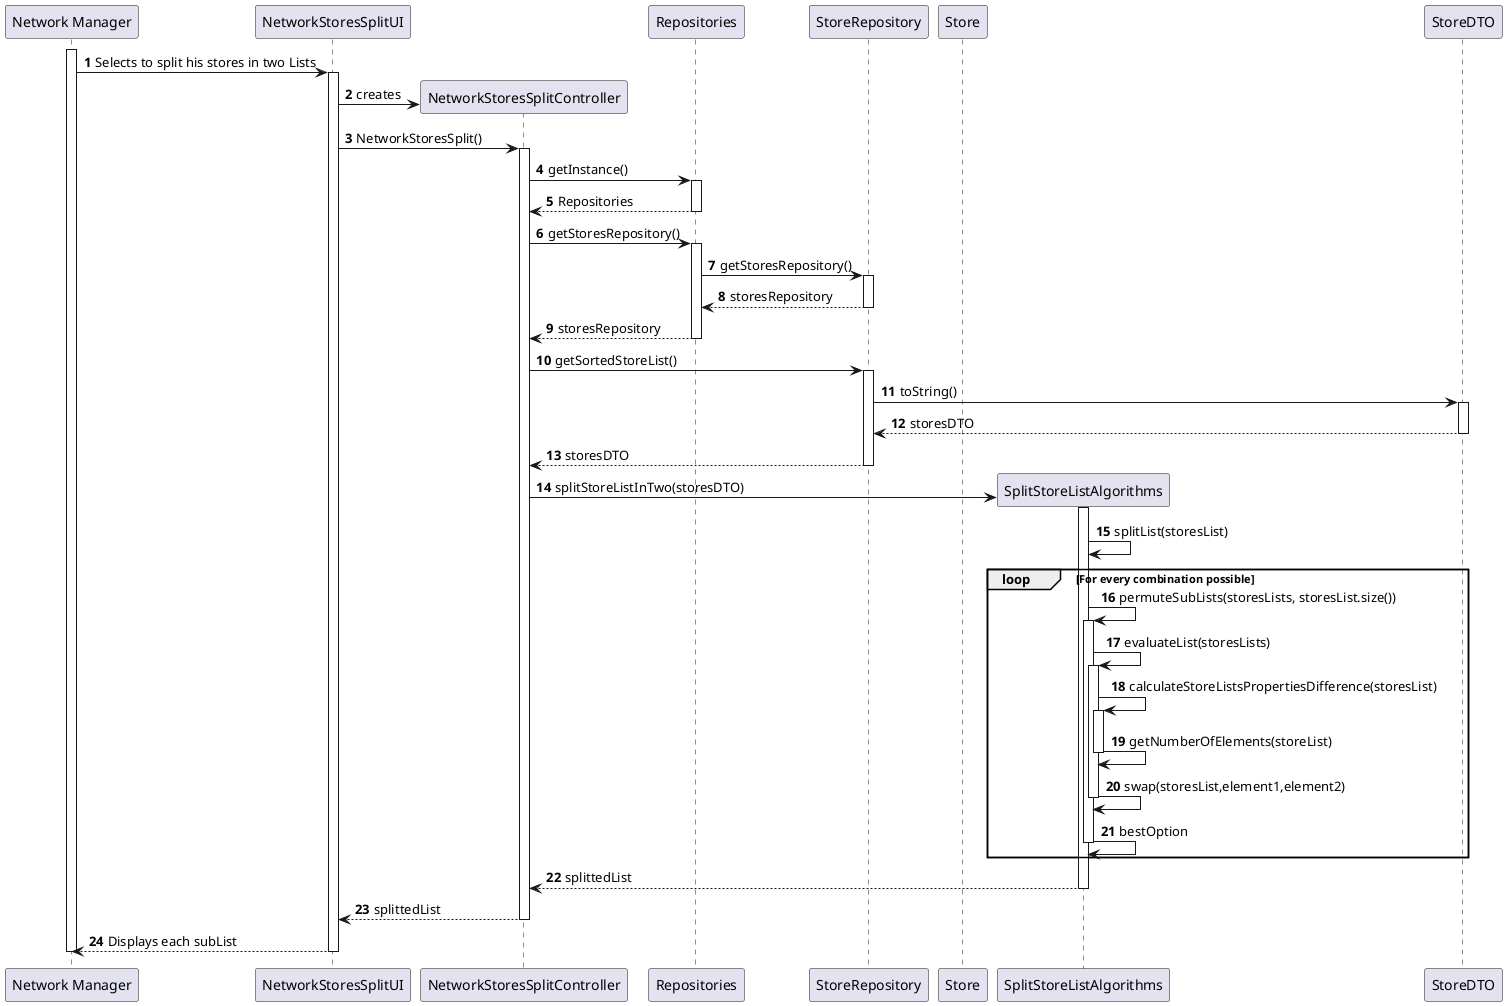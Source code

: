 @startuml
'https://plantuml.com/sequence-diagram

autonumber

participant "Network Manager" as NetworkManager

participant "NetworkStoresSplitUI" as UI
participant "NetworkStoresSplitController" as Controller
participant "Repositories" as rep
participant "StoreRepository" as SR
participant "Store" as store
participant "SplitStoreListAlgorithms" as algorithm
participant "StoreDTO" as StoreDTO

activate NetworkManager

    NetworkManager -> UI : Selects to split his stores in two Lists

    activate UI

        UI ->  Controller** : creates
        UI ->  Controller : NetworkStoresSplit()
        activate Controller
        Controller -> rep : getInstance()
        activate rep
        rep --> Controller : Repositories
        deactivate rep
        Controller -> rep : getStoresRepository()
        activate rep
        rep -> SR : getStoresRepository()
        activate SR
        SR --> rep : storesRepository
        deactivate SR
        rep --> Controller : storesRepository
        deactivate rep

        Controller -> SR : getSortedStoreList()
        activate SR

        SR -> StoreDTO : toString()
        activate StoreDTO

        StoreDTO --> SR : storesDTO
        deactivate StoreDTO

        SR --> Controller : storesDTO
        deactivate SR

        Controller -> algorithm** : splitStoreListInTwo(storesDTO)
        activate algorithm

        algorithm -> algorithm : splitList(storesList)

        loop For every combination possible

        algorithm -> algorithm : permuteSubLists(storesLists, storesList.size())
        activate algorithm

        algorithm -> algorithm : evaluateList(storesLists)
        activate algorithm

        algorithm -> algorithm : calculateStoreListsPropertiesDifference(storesList)
        activate algorithm

        algorithm -> algorithm : getNumberOfElements(storeList)
        deactivate algorithm

        algorithm -> algorithm : swap(storesList,element1,element2)
        deactivate algorithm

        algorithm -> algorithm : bestOption
        deactivate algorithm

        end loop

        algorithm --> Controller : splittedList
        deactivate algorithm

        Controller --> UI : splittedList
        deactivate Controller

        UI --> NetworkManager : Displays each subList
        deactivate UI

        deactivate NetworkManager

@enduml